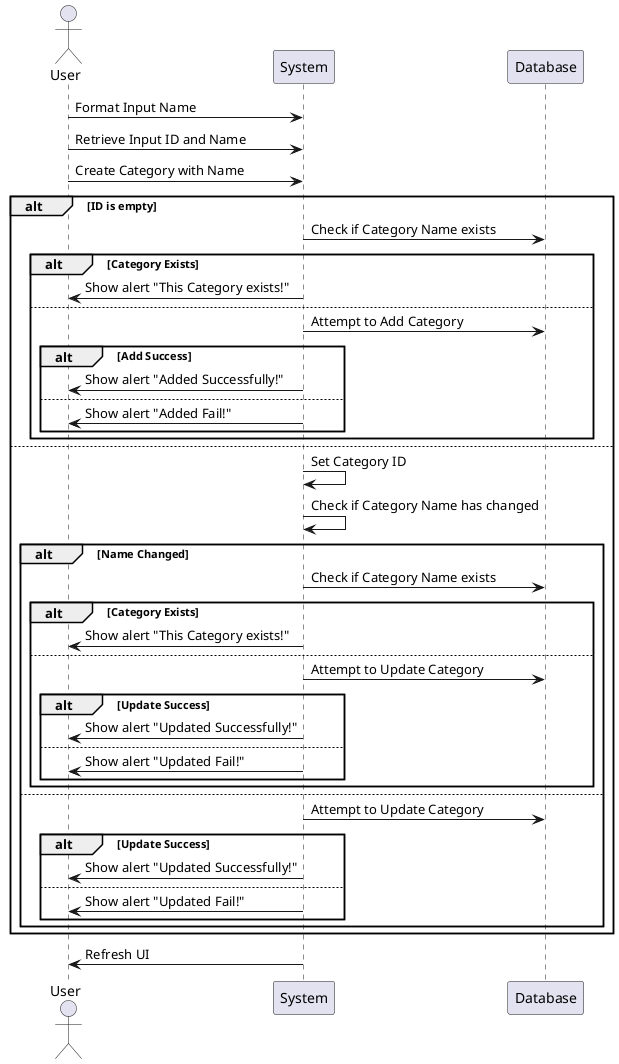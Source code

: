 @startuml
actor User
participant "System" as System
participant "Database" as DB

User -> System: Format Input Name
User -> System: Retrieve Input ID and Name
User -> System: Create Category with Name

alt ID is empty
  System -> DB: Check if Category Name exists
  alt Category Exists
    System -> User: Show alert "This Category exists!"
  else
    System -> DB: Attempt to Add Category
    alt Add Success
      System -> User: Show alert "Added Successfully!"
    else
      System -> User: Show alert "Added Fail!"
    end
  end
else
  System -> System: Set Category ID
  System -> System: Check if Category Name has changed
  alt Name Changed
    System -> DB: Check if Category Name exists
    alt Category Exists
      System -> User: Show alert "This Category exists!"
    else
      System -> DB: Attempt to Update Category
      alt Update Success
        System -> User: Show alert "Updated Successfully!"
      else
        System -> User: Show alert "Updated Fail!"
      end
    end
  else
    System -> DB: Attempt to Update Category
    alt Update Success
      System -> User: Show alert "Updated Successfully!"
    else
      System -> User: Show alert "Updated Fail!"
    end
  end
end

System -> User: Refresh UI
@enduml
